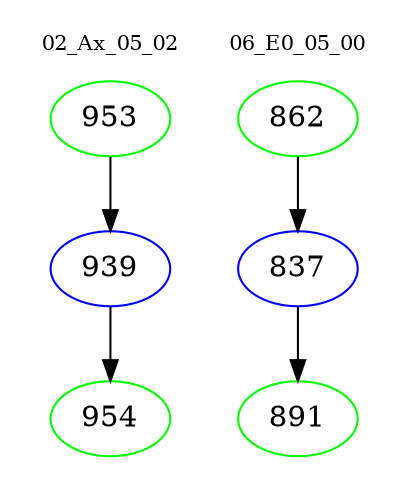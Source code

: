 digraph{
subgraph cluster_0 {
color = white
label = "02_Ax_05_02";
fontsize=10;
T0_953 [label="953", color="green"]
T0_953 -> T0_939 [color="black"]
T0_939 [label="939", color="blue"]
T0_939 -> T0_954 [color="black"]
T0_954 [label="954", color="green"]
}
subgraph cluster_1 {
color = white
label = "06_E0_05_00";
fontsize=10;
T1_862 [label="862", color="green"]
T1_862 -> T1_837 [color="black"]
T1_837 [label="837", color="blue"]
T1_837 -> T1_891 [color="black"]
T1_891 [label="891", color="green"]
}
}
